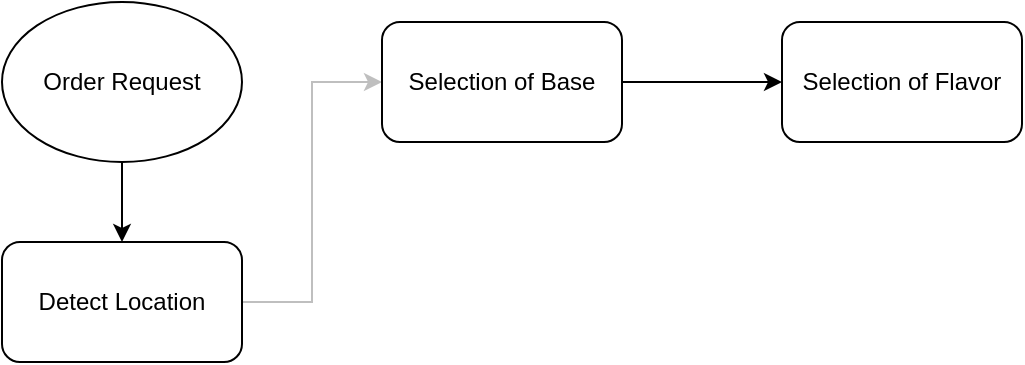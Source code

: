 <mxfile version="20.8.20" type="github">
  <diagram name="Page-1" id="EXli86hY3YLz44E0gWD3">
    <mxGraphModel dx="1290" dy="521" grid="1" gridSize="10" guides="1" tooltips="1" connect="1" arrows="1" fold="1" page="1" pageScale="1" pageWidth="1169" pageHeight="827" math="0" shadow="0">
      <root>
        <mxCell id="0" />
        <mxCell id="1" parent="0" />
        <mxCell id="YC0K7fcnTKtkai2o8YkR-7" value="" style="edgeStyle=orthogonalEdgeStyle;rounded=0;orthogonalLoop=1;jettySize=auto;html=1;" edge="1" parent="1" source="YC0K7fcnTKtkai2o8YkR-1" target="YC0K7fcnTKtkai2o8YkR-2">
          <mxGeometry relative="1" as="geometry" />
        </mxCell>
        <mxCell id="YC0K7fcnTKtkai2o8YkR-1" value="Order Request" style="ellipse;whiteSpace=wrap;html=1;" vertex="1" parent="1">
          <mxGeometry x="90" y="30" width="120" height="80" as="geometry" />
        </mxCell>
        <mxCell id="YC0K7fcnTKtkai2o8YkR-8" style="edgeStyle=orthogonalEdgeStyle;rounded=0;orthogonalLoop=1;jettySize=auto;html=1;entryX=0;entryY=0.5;entryDx=0;entryDy=0;strokeColor=#BFBFBF;" edge="1" parent="1" source="YC0K7fcnTKtkai2o8YkR-2" target="YC0K7fcnTKtkai2o8YkR-4">
          <mxGeometry relative="1" as="geometry" />
        </mxCell>
        <mxCell id="YC0K7fcnTKtkai2o8YkR-2" value="Detect Location" style="rounded=1;whiteSpace=wrap;html=1;" vertex="1" parent="1">
          <mxGeometry x="90" y="150" width="120" height="60" as="geometry" />
        </mxCell>
        <mxCell id="YC0K7fcnTKtkai2o8YkR-3" value="Selection of Flavor" style="rounded=1;whiteSpace=wrap;html=1;" vertex="1" parent="1">
          <mxGeometry x="480" y="40" width="120" height="60" as="geometry" />
        </mxCell>
        <mxCell id="YC0K7fcnTKtkai2o8YkR-6" value="" style="edgeStyle=orthogonalEdgeStyle;rounded=0;orthogonalLoop=1;jettySize=auto;html=1;" edge="1" parent="1" source="YC0K7fcnTKtkai2o8YkR-4" target="YC0K7fcnTKtkai2o8YkR-3">
          <mxGeometry relative="1" as="geometry" />
        </mxCell>
        <mxCell id="YC0K7fcnTKtkai2o8YkR-4" value="Selection of Base" style="rounded=1;whiteSpace=wrap;html=1;" vertex="1" parent="1">
          <mxGeometry x="280" y="40" width="120" height="60" as="geometry" />
        </mxCell>
      </root>
    </mxGraphModel>
  </diagram>
</mxfile>
